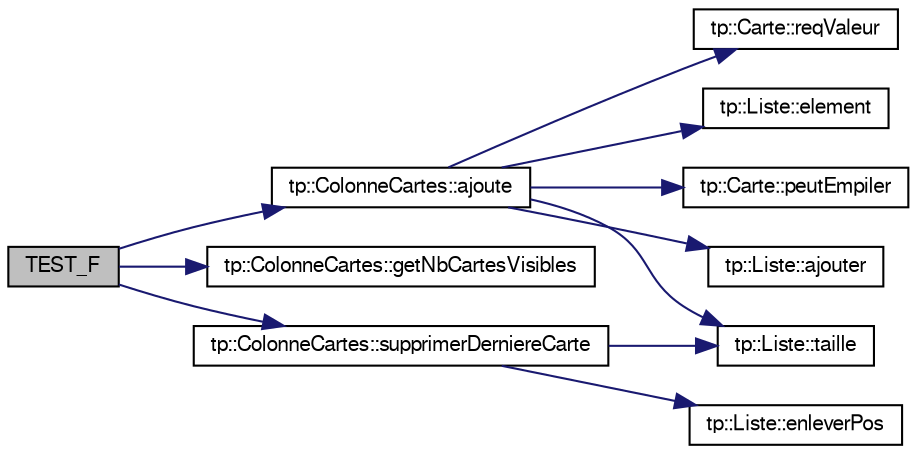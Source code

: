 digraph G
{
  edge [fontname="FreeSans",fontsize="10",labelfontname="FreeSans",labelfontsize="10"];
  node [fontname="FreeSans",fontsize="10",shape=record];
  rankdir="LR";
  Node1 [label="TEST_F",height=0.2,width=0.4,color="black", fillcolor="grey75", style="filled" fontcolor="black"];
  Node1 -> Node2 [color="midnightblue",fontsize="10",style="solid",fontname="FreeSans"];
  Node2 [label="tp::ColonneCartes::ajoute",height=0.2,width=0.4,color="black", fillcolor="white", style="filled",URL="$classtp_1_1_colonne_cartes.html#aef6472e295c531e17552ad38da57c5a2"];
  Node2 -> Node3 [color="midnightblue",fontsize="10",style="solid",fontname="FreeSans"];
  Node3 [label="tp::Liste::taille",height=0.2,width=0.4,color="black", fillcolor="white", style="filled",URL="$classtp_1_1_liste.html#aeeb54dad73348922331642d2971745a0"];
  Node2 -> Node4 [color="midnightblue",fontsize="10",style="solid",fontname="FreeSans"];
  Node4 [label="tp::Carte::reqValeur",height=0.2,width=0.4,color="black", fillcolor="white", style="filled",URL="$classtp_1_1_carte.html#a0c09ca9902a59d70cf9becb7cd901051"];
  Node2 -> Node5 [color="midnightblue",fontsize="10",style="solid",fontname="FreeSans"];
  Node5 [label="tp::Liste::element",height=0.2,width=0.4,color="black", fillcolor="white", style="filled",URL="$classtp_1_1_liste.html#a7a4ba387d5fd3750951c187847676ffb"];
  Node2 -> Node6 [color="midnightblue",fontsize="10",style="solid",fontname="FreeSans"];
  Node6 [label="tp::Carte::peutEmpiler",height=0.2,width=0.4,color="black", fillcolor="white", style="filled",URL="$classtp_1_1_carte.html#a42c9d0771e130773293b6ecc94cc9818"];
  Node2 -> Node7 [color="midnightblue",fontsize="10",style="solid",fontname="FreeSans"];
  Node7 [label="tp::Liste::ajouter",height=0.2,width=0.4,color="black", fillcolor="white", style="filled",URL="$classtp_1_1_liste.html#a31eb4dbcd4801fdb7b30b3e25de288bb"];
  Node1 -> Node8 [color="midnightblue",fontsize="10",style="solid",fontname="FreeSans"];
  Node8 [label="tp::ColonneCartes::getNbCartesVisibles",height=0.2,width=0.4,color="black", fillcolor="white", style="filled",URL="$classtp_1_1_colonne_cartes.html#a70d284c231bbacf29b6f060b0f730218"];
  Node1 -> Node9 [color="midnightblue",fontsize="10",style="solid",fontname="FreeSans"];
  Node9 [label="tp::ColonneCartes::supprimerDerniereCarte",height=0.2,width=0.4,color="black", fillcolor="white", style="filled",URL="$classtp_1_1_colonne_cartes.html#a9a601a8c06505f1181749c0c63154aa0"];
  Node9 -> Node3 [color="midnightblue",fontsize="10",style="solid",fontname="FreeSans"];
  Node9 -> Node10 [color="midnightblue",fontsize="10",style="solid",fontname="FreeSans"];
  Node10 [label="tp::Liste::enleverPos",height=0.2,width=0.4,color="black", fillcolor="white", style="filled",URL="$classtp_1_1_liste.html#a6d29d156f43f026ac9714709a744dfc9"];
}
